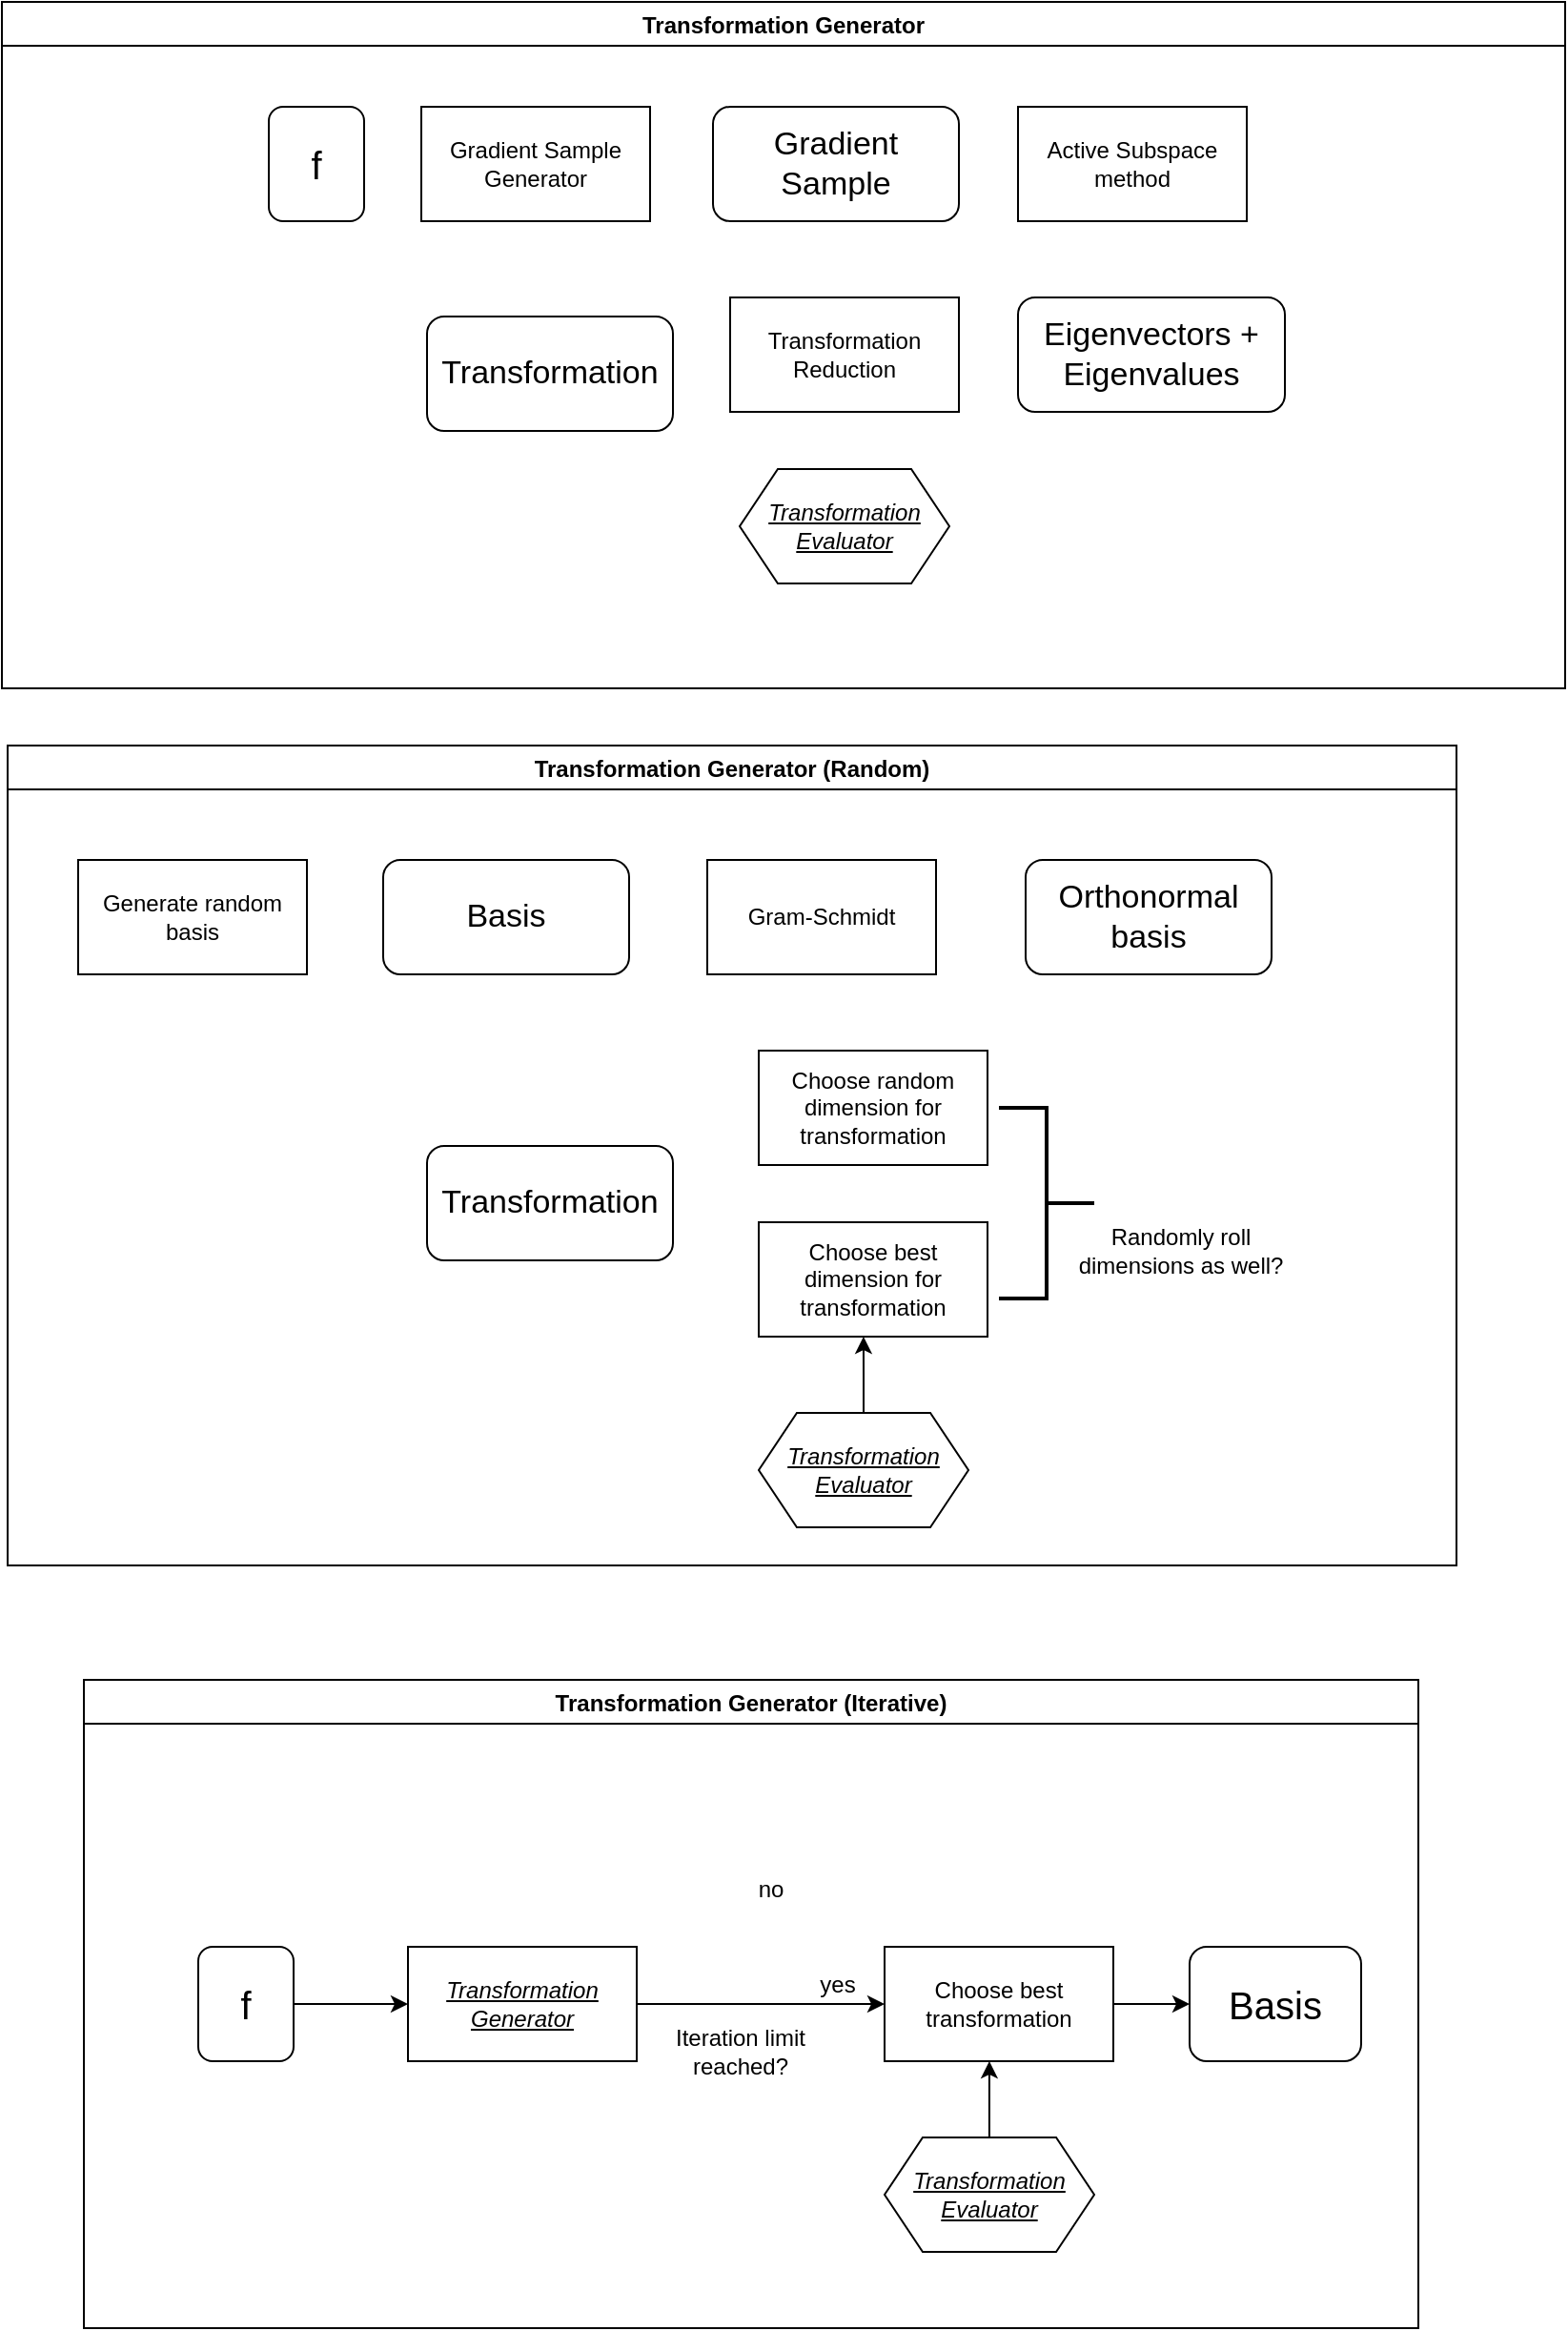 <mxfile version="14.6.10" type="device"><diagram id="faYqcXqA2HpqUGQT4J9Q" name="Page-1"><mxGraphModel dx="1422" dy="723" grid="1" gridSize="10" guides="1" tooltips="1" connect="1" arrows="1" fold="1" page="1" pageScale="1" pageWidth="827" pageHeight="1169" math="0" shadow="0"><root><mxCell id="0"/><mxCell id="1" parent="0"/><mxCell id="n4wZnWeBDdwcWNwUpai--1" value="Transformation Generator" style="swimlane;sketch=0;" vertex="1" parent="1"><mxGeometry x="7" y="10" width="820" height="360" as="geometry"/></mxCell><mxCell id="n4wZnWeBDdwcWNwUpai--2" value="&lt;font style=&quot;font-size: 20px&quot;&gt;f&lt;/font&gt;" style="rounded=1;whiteSpace=wrap;html=1;" vertex="1" parent="n4wZnWeBDdwcWNwUpai--1"><mxGeometry x="140" y="55" width="50" height="60" as="geometry"/></mxCell><mxCell id="n4wZnWeBDdwcWNwUpai--3" value="Gradient Sample Generator" style="rounded=0;whiteSpace=wrap;html=1;sketch=0;" vertex="1" parent="n4wZnWeBDdwcWNwUpai--1"><mxGeometry x="220" y="55" width="120" height="60" as="geometry"/></mxCell><mxCell id="n4wZnWeBDdwcWNwUpai--4" value="&lt;div&gt;Active Subspace&lt;/div&gt;&lt;div&gt;method&lt;br&gt;&lt;/div&gt;" style="rounded=0;whiteSpace=wrap;html=1;sketch=0;" vertex="1" parent="n4wZnWeBDdwcWNwUpai--1"><mxGeometry x="533" y="55" width="120" height="60" as="geometry"/></mxCell><mxCell id="n4wZnWeBDdwcWNwUpai--5" value="&lt;font style=&quot;font-size: 17px&quot;&gt;Eigenvectors + Eigenvalues&lt;br&gt;&lt;/font&gt;" style="rounded=1;whiteSpace=wrap;html=1;sketch=0;" vertex="1" parent="n4wZnWeBDdwcWNwUpai--1"><mxGeometry x="533" y="155" width="140" height="60" as="geometry"/></mxCell><mxCell id="n4wZnWeBDdwcWNwUpai--28" value="Transformation Reduction" style="rounded=0;whiteSpace=wrap;html=1;sketch=0;" vertex="1" parent="n4wZnWeBDdwcWNwUpai--1"><mxGeometry x="382" y="155" width="120" height="60" as="geometry"/></mxCell><mxCell id="n4wZnWeBDdwcWNwUpai--29" value="&lt;div&gt;&lt;u&gt;&lt;i&gt;Transformation&lt;/i&gt;&lt;/u&gt;&lt;/div&gt;&lt;div&gt;&lt;u&gt;&lt;i&gt;Evaluator&lt;br&gt;&lt;/i&gt;&lt;/u&gt;&lt;/div&gt;" style="shape=hexagon;perimeter=hexagonPerimeter2;whiteSpace=wrap;html=1;fixedSize=1;sketch=0;" vertex="1" parent="n4wZnWeBDdwcWNwUpai--1"><mxGeometry x="387" y="245" width="110" height="60" as="geometry"/></mxCell><mxCell id="n4wZnWeBDdwcWNwUpai--31" value="&lt;font style=&quot;font-size: 17px&quot;&gt;Gradient Sample&lt;br&gt;&lt;/font&gt;" style="rounded=1;whiteSpace=wrap;html=1;" vertex="1" parent="n4wZnWeBDdwcWNwUpai--1"><mxGeometry x="373" y="55" width="129" height="60" as="geometry"/></mxCell><mxCell id="n4wZnWeBDdwcWNwUpai--10" value="Transformation Generator (Iterative)" style="swimlane;sketch=0;" vertex="1" parent="1"><mxGeometry x="50" y="890" width="700" height="340" as="geometry"/></mxCell><mxCell id="n4wZnWeBDdwcWNwUpai--15" style="edgeStyle=orthogonalEdgeStyle;rounded=0;orthogonalLoop=1;jettySize=auto;html=1;entryX=0;entryY=0.5;entryDx=0;entryDy=0;" edge="1" parent="n4wZnWeBDdwcWNwUpai--10" source="n4wZnWeBDdwcWNwUpai--11" target="n4wZnWeBDdwcWNwUpai--12"><mxGeometry relative="1" as="geometry"/></mxCell><mxCell id="n4wZnWeBDdwcWNwUpai--11" value="&lt;font style=&quot;font-size: 20px&quot;&gt;f&lt;/font&gt;" style="rounded=1;whiteSpace=wrap;html=1;" vertex="1" parent="n4wZnWeBDdwcWNwUpai--10"><mxGeometry x="60" y="140" width="50" height="60" as="geometry"/></mxCell><mxCell id="n4wZnWeBDdwcWNwUpai--12" value="&lt;u&gt;&lt;i&gt;Transformation Generator&lt;/i&gt;&lt;/u&gt;" style="rounded=0;whiteSpace=wrap;html=1;sketch=0;" vertex="1" parent="n4wZnWeBDdwcWNwUpai--10"><mxGeometry x="170" y="140" width="120" height="60" as="geometry"/></mxCell><mxCell id="n4wZnWeBDdwcWNwUpai--14" value="&lt;font style=&quot;font-size: 20px&quot;&gt;Basis&lt;/font&gt;" style="rounded=1;whiteSpace=wrap;html=1;sketch=0;" vertex="1" parent="n4wZnWeBDdwcWNwUpai--10"><mxGeometry x="580" y="140" width="90" height="60" as="geometry"/></mxCell><mxCell id="n4wZnWeBDdwcWNwUpai--21" style="edgeStyle=orthogonalEdgeStyle;rounded=0;orthogonalLoop=1;jettySize=auto;html=1;" edge="1" parent="n4wZnWeBDdwcWNwUpai--10" source="n4wZnWeBDdwcWNwUpai--20" target="n4wZnWeBDdwcWNwUpai--14"><mxGeometry relative="1" as="geometry"/></mxCell><mxCell id="n4wZnWeBDdwcWNwUpai--20" value="Choose best transformation" style="rounded=0;whiteSpace=wrap;html=1;sketch=0;" vertex="1" parent="n4wZnWeBDdwcWNwUpai--10"><mxGeometry x="420" y="140" width="120" height="60" as="geometry"/></mxCell><mxCell id="n4wZnWeBDdwcWNwUpai--16" style="edgeStyle=orthogonalEdgeStyle;rounded=0;orthogonalLoop=1;jettySize=auto;html=1;" edge="1" parent="n4wZnWeBDdwcWNwUpai--10" source="n4wZnWeBDdwcWNwUpai--12" target="n4wZnWeBDdwcWNwUpai--20"><mxGeometry relative="1" as="geometry"><mxPoint x="350" y="170" as="targetPoint"/></mxGeometry></mxCell><mxCell id="n4wZnWeBDdwcWNwUpai--23" value="&lt;div&gt;Iteration limit&lt;/div&gt;&lt;div&gt;reached?&lt;/div&gt;" style="text;html=1;align=center;verticalAlign=middle;resizable=0;points=[];autosize=1;strokeColor=none;" vertex="1" parent="n4wZnWeBDdwcWNwUpai--10"><mxGeometry x="299" y="180" width="90" height="30" as="geometry"/></mxCell><mxCell id="n4wZnWeBDdwcWNwUpai--24" value="&lt;div&gt;yes&lt;/div&gt;" style="text;html=1;align=center;verticalAlign=middle;resizable=0;points=[];autosize=1;strokeColor=none;" vertex="1" parent="n4wZnWeBDdwcWNwUpai--10"><mxGeometry x="380" y="150" width="30" height="20" as="geometry"/></mxCell><mxCell id="n4wZnWeBDdwcWNwUpai--25" value="no" style="text;html=1;align=center;verticalAlign=middle;resizable=0;points=[];autosize=1;strokeColor=none;" vertex="1" parent="n4wZnWeBDdwcWNwUpai--10"><mxGeometry x="345" y="100" width="30" height="20" as="geometry"/></mxCell><mxCell id="n4wZnWeBDdwcWNwUpai--27" style="edgeStyle=orthogonalEdgeStyle;rounded=0;orthogonalLoop=1;jettySize=auto;html=1;entryX=0.458;entryY=1;entryDx=0;entryDy=0;entryPerimeter=0;" edge="1" parent="n4wZnWeBDdwcWNwUpai--10" source="n4wZnWeBDdwcWNwUpai--26" target="n4wZnWeBDdwcWNwUpai--20"><mxGeometry relative="1" as="geometry"/></mxCell><mxCell id="n4wZnWeBDdwcWNwUpai--26" value="&lt;div&gt;&lt;u&gt;&lt;i&gt;Transformation&lt;/i&gt;&lt;/u&gt;&lt;/div&gt;&lt;div&gt;&lt;u&gt;&lt;i&gt;Evaluator&lt;br&gt;&lt;/i&gt;&lt;/u&gt;&lt;/div&gt;" style="shape=hexagon;perimeter=hexagonPerimeter2;whiteSpace=wrap;html=1;fixedSize=1;sketch=0;" vertex="1" parent="n4wZnWeBDdwcWNwUpai--10"><mxGeometry x="420" y="240" width="110" height="60" as="geometry"/></mxCell><mxCell id="n4wZnWeBDdwcWNwUpai--32" value="Transformation Generator (Random)" style="swimlane;sketch=0;" vertex="1" parent="1"><mxGeometry x="10" y="400" width="760" height="430" as="geometry"/></mxCell><mxCell id="n4wZnWeBDdwcWNwUpai--43" style="edgeStyle=orthogonalEdgeStyle;rounded=0;orthogonalLoop=1;jettySize=auto;html=1;entryX=0.458;entryY=1;entryDx=0;entryDy=0;entryPerimeter=0;" edge="1" parent="n4wZnWeBDdwcWNwUpai--32" source="n4wZnWeBDdwcWNwUpai--44"><mxGeometry relative="1" as="geometry"><mxPoint x="448.96" y="310" as="targetPoint"/></mxGeometry></mxCell><mxCell id="n4wZnWeBDdwcWNwUpai--44" value="&lt;div&gt;&lt;u&gt;&lt;i&gt;Transformation&lt;/i&gt;&lt;/u&gt;&lt;/div&gt;&lt;div&gt;&lt;u&gt;&lt;i&gt;Evaluator&lt;br&gt;&lt;/i&gt;&lt;/u&gt;&lt;/div&gt;" style="shape=hexagon;perimeter=hexagonPerimeter2;whiteSpace=wrap;html=1;fixedSize=1;sketch=0;" vertex="1" parent="n4wZnWeBDdwcWNwUpai--32"><mxGeometry x="394" y="350" width="110" height="60" as="geometry"/></mxCell><mxCell id="n4wZnWeBDdwcWNwUpai--45" value="&lt;div style=&quot;font-size: 17px&quot;&gt;&lt;font style=&quot;font-size: 17px&quot;&gt;Basis&lt;/font&gt;&lt;/div&gt;" style="rounded=1;whiteSpace=wrap;html=1;" vertex="1" parent="n4wZnWeBDdwcWNwUpai--32"><mxGeometry x="197" y="60" width="129" height="60" as="geometry"/></mxCell><mxCell id="n4wZnWeBDdwcWNwUpai--46" value="Gram-Schmidt" style="rounded=0;whiteSpace=wrap;html=1;sketch=0;" vertex="1" parent="n4wZnWeBDdwcWNwUpai--32"><mxGeometry x="367" y="60" width="120" height="60" as="geometry"/></mxCell><mxCell id="n4wZnWeBDdwcWNwUpai--47" value="Generate random basis" style="rounded=0;whiteSpace=wrap;html=1;sketch=0;" vertex="1" parent="n4wZnWeBDdwcWNwUpai--32"><mxGeometry x="37" y="60" width="120" height="60" as="geometry"/></mxCell><mxCell id="n4wZnWeBDdwcWNwUpai--48" value="&lt;div style=&quot;font-size: 17px&quot;&gt;&lt;font style=&quot;font-size: 17px&quot;&gt;Orthonormal&lt;/font&gt;&lt;/div&gt;&lt;div style=&quot;font-size: 17px&quot;&gt;&lt;font style=&quot;font-size: 17px&quot;&gt;basis&lt;/font&gt;&lt;/div&gt;" style="rounded=1;whiteSpace=wrap;html=1;" vertex="1" parent="n4wZnWeBDdwcWNwUpai--32"><mxGeometry x="534" y="60" width="129" height="60" as="geometry"/></mxCell><mxCell id="n4wZnWeBDdwcWNwUpai--49" value="" style="strokeWidth=2;html=1;shape=mxgraph.flowchart.annotation_2;align=left;labelPosition=right;pointerEvents=1;sketch=0;direction=west;" vertex="1" parent="n4wZnWeBDdwcWNwUpai--32"><mxGeometry x="520" y="190" width="50" height="100" as="geometry"/></mxCell><mxCell id="n4wZnWeBDdwcWNwUpai--50" value="Choose best dimension for transformation" style="rounded=0;whiteSpace=wrap;html=1;sketch=0;" vertex="1" parent="n4wZnWeBDdwcWNwUpai--32"><mxGeometry x="394" y="250" width="120" height="60" as="geometry"/></mxCell><mxCell id="n4wZnWeBDdwcWNwUpai--51" value="Choose random dimension for transformation" style="rounded=0;whiteSpace=wrap;html=1;sketch=0;" vertex="1" parent="n4wZnWeBDdwcWNwUpai--32"><mxGeometry x="394" y="160" width="120" height="60" as="geometry"/></mxCell><mxCell id="n4wZnWeBDdwcWNwUpai--30" value="&lt;font style=&quot;font-size: 17px&quot;&gt;Transformation&lt;/font&gt;" style="rounded=1;whiteSpace=wrap;html=1;" vertex="1" parent="n4wZnWeBDdwcWNwUpai--32"><mxGeometry x="220" y="210" width="129" height="60" as="geometry"/></mxCell><mxCell id="n4wZnWeBDdwcWNwUpai--53" value="&lt;div&gt;Randomly roll&lt;/div&gt;&lt;div&gt;dimensions as well?&lt;/div&gt;" style="text;html=1;align=center;verticalAlign=middle;resizable=0;points=[];autosize=1;strokeColor=none;" vertex="1" parent="n4wZnWeBDdwcWNwUpai--32"><mxGeometry x="550" y="250" width="130" height="30" as="geometry"/></mxCell><mxCell id="n4wZnWeBDdwcWNwUpai--52" value="&lt;font style=&quot;font-size: 17px&quot;&gt;Transformation&lt;/font&gt;" style="rounded=1;whiteSpace=wrap;html=1;" vertex="1" parent="1"><mxGeometry x="230" y="175" width="129" height="60" as="geometry"/></mxCell></root></mxGraphModel></diagram></mxfile>